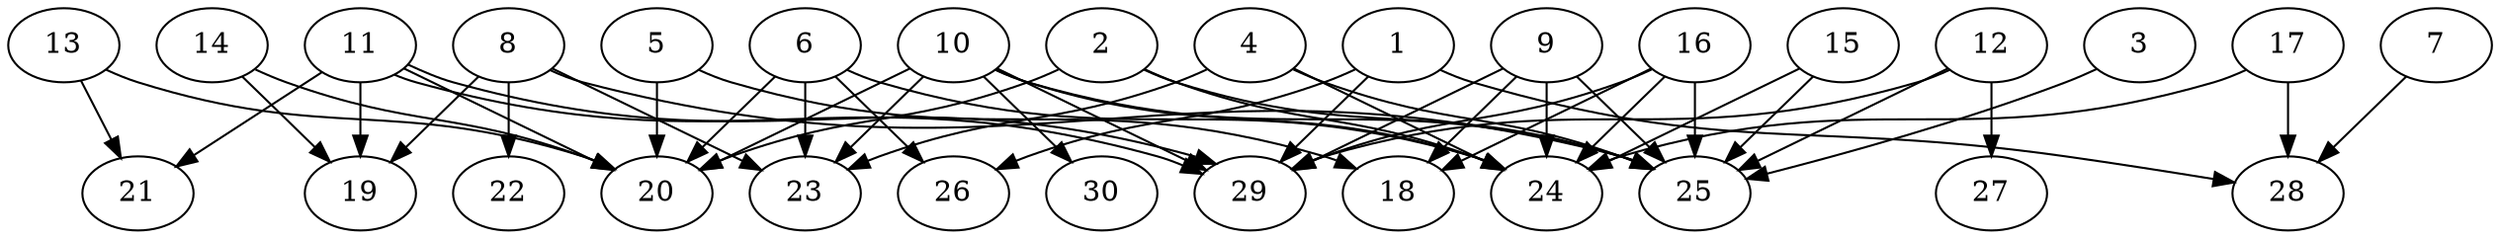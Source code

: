 // DAG automatically generated by daggen at Thu Oct  3 14:04:19 2019
// ./daggen --dot -n 30 --ccr 0.5 --fat 0.9 --regular 0.5 --density 0.5 --mindata 5242880 --maxdata 52428800 
digraph G {
  1 [size="27752448", alpha="0.19", expect_size="13876224"] 
  1 -> 26 [size ="13876224"]
  1 -> 28 [size ="13876224"]
  1 -> 29 [size ="13876224"]
  2 [size="79572992", alpha="0.17", expect_size="39786496"] 
  2 -> 20 [size ="39786496"]
  2 -> 24 [size ="39786496"]
  2 -> 25 [size ="39786496"]
  3 [size="17461248", alpha="0.02", expect_size="8730624"] 
  3 -> 25 [size ="8730624"]
  4 [size="76986368", alpha="0.03", expect_size="38493184"] 
  4 -> 23 [size ="38493184"]
  4 -> 24 [size ="38493184"]
  4 -> 25 [size ="38493184"]
  5 [size="66107392", alpha="0.04", expect_size="33053696"] 
  5 -> 18 [size ="33053696"]
  5 -> 20 [size ="33053696"]
  6 [size="91092992", alpha="0.17", expect_size="45546496"] 
  6 -> 20 [size ="45546496"]
  6 -> 23 [size ="45546496"]
  6 -> 24 [size ="45546496"]
  6 -> 26 [size ="45546496"]
  7 [size="98613248", alpha="0.08", expect_size="49306624"] 
  7 -> 28 [size ="49306624"]
  8 [size="21307392", alpha="0.03", expect_size="10653696"] 
  8 -> 19 [size ="10653696"]
  8 -> 22 [size ="10653696"]
  8 -> 23 [size ="10653696"]
  8 -> 25 [size ="10653696"]
  9 [size="28999680", alpha="0.06", expect_size="14499840"] 
  9 -> 18 [size ="14499840"]
  9 -> 24 [size ="14499840"]
  9 -> 25 [size ="14499840"]
  9 -> 29 [size ="14499840"]
  10 [size="99915776", alpha="0.13", expect_size="49957888"] 
  10 -> 20 [size ="49957888"]
  10 -> 23 [size ="49957888"]
  10 -> 24 [size ="49957888"]
  10 -> 25 [size ="49957888"]
  10 -> 29 [size ="49957888"]
  10 -> 30 [size ="49957888"]
  11 [size="36970496", alpha="0.10", expect_size="18485248"] 
  11 -> 19 [size ="18485248"]
  11 -> 20 [size ="18485248"]
  11 -> 21 [size ="18485248"]
  11 -> 29 [size ="18485248"]
  11 -> 29 [size ="18485248"]
  12 [size="30875648", alpha="0.16", expect_size="15437824"] 
  12 -> 25 [size ="15437824"]
  12 -> 27 [size ="15437824"]
  12 -> 29 [size ="15437824"]
  13 [size="17733632", alpha="0.14", expect_size="8866816"] 
  13 -> 20 [size ="8866816"]
  13 -> 21 [size ="8866816"]
  14 [size="28950528", alpha="0.17", expect_size="14475264"] 
  14 -> 19 [size ="14475264"]
  14 -> 20 [size ="14475264"]
  15 [size="44898304", alpha="0.01", expect_size="22449152"] 
  15 -> 24 [size ="22449152"]
  15 -> 25 [size ="22449152"]
  16 [size="61806592", alpha="0.06", expect_size="30903296"] 
  16 -> 18 [size ="30903296"]
  16 -> 24 [size ="30903296"]
  16 -> 25 [size ="30903296"]
  16 -> 29 [size ="30903296"]
  17 [size="46757888", alpha="0.20", expect_size="23378944"] 
  17 -> 24 [size ="23378944"]
  17 -> 28 [size ="23378944"]
  18 [size="86597632", alpha="0.04", expect_size="43298816"] 
  19 [size="100349952", alpha="0.13", expect_size="50174976"] 
  20 [size="35981312", alpha="0.11", expect_size="17990656"] 
  21 [size="97761280", alpha="0.14", expect_size="48880640"] 
  22 [size="49133568", alpha="0.11", expect_size="24566784"] 
  23 [size="31424512", alpha="0.10", expect_size="15712256"] 
  24 [size="96450560", alpha="0.03", expect_size="48225280"] 
  25 [size="83742720", alpha="0.07", expect_size="41871360"] 
  26 [size="90347520", alpha="0.09", expect_size="45173760"] 
  27 [size="23523328", alpha="0.09", expect_size="11761664"] 
  28 [size="22347776", alpha="0.12", expect_size="11173888"] 
  29 [size="42838016", alpha="0.18", expect_size="21419008"] 
  30 [size="102207488", alpha="0.04", expect_size="51103744"] 
}
